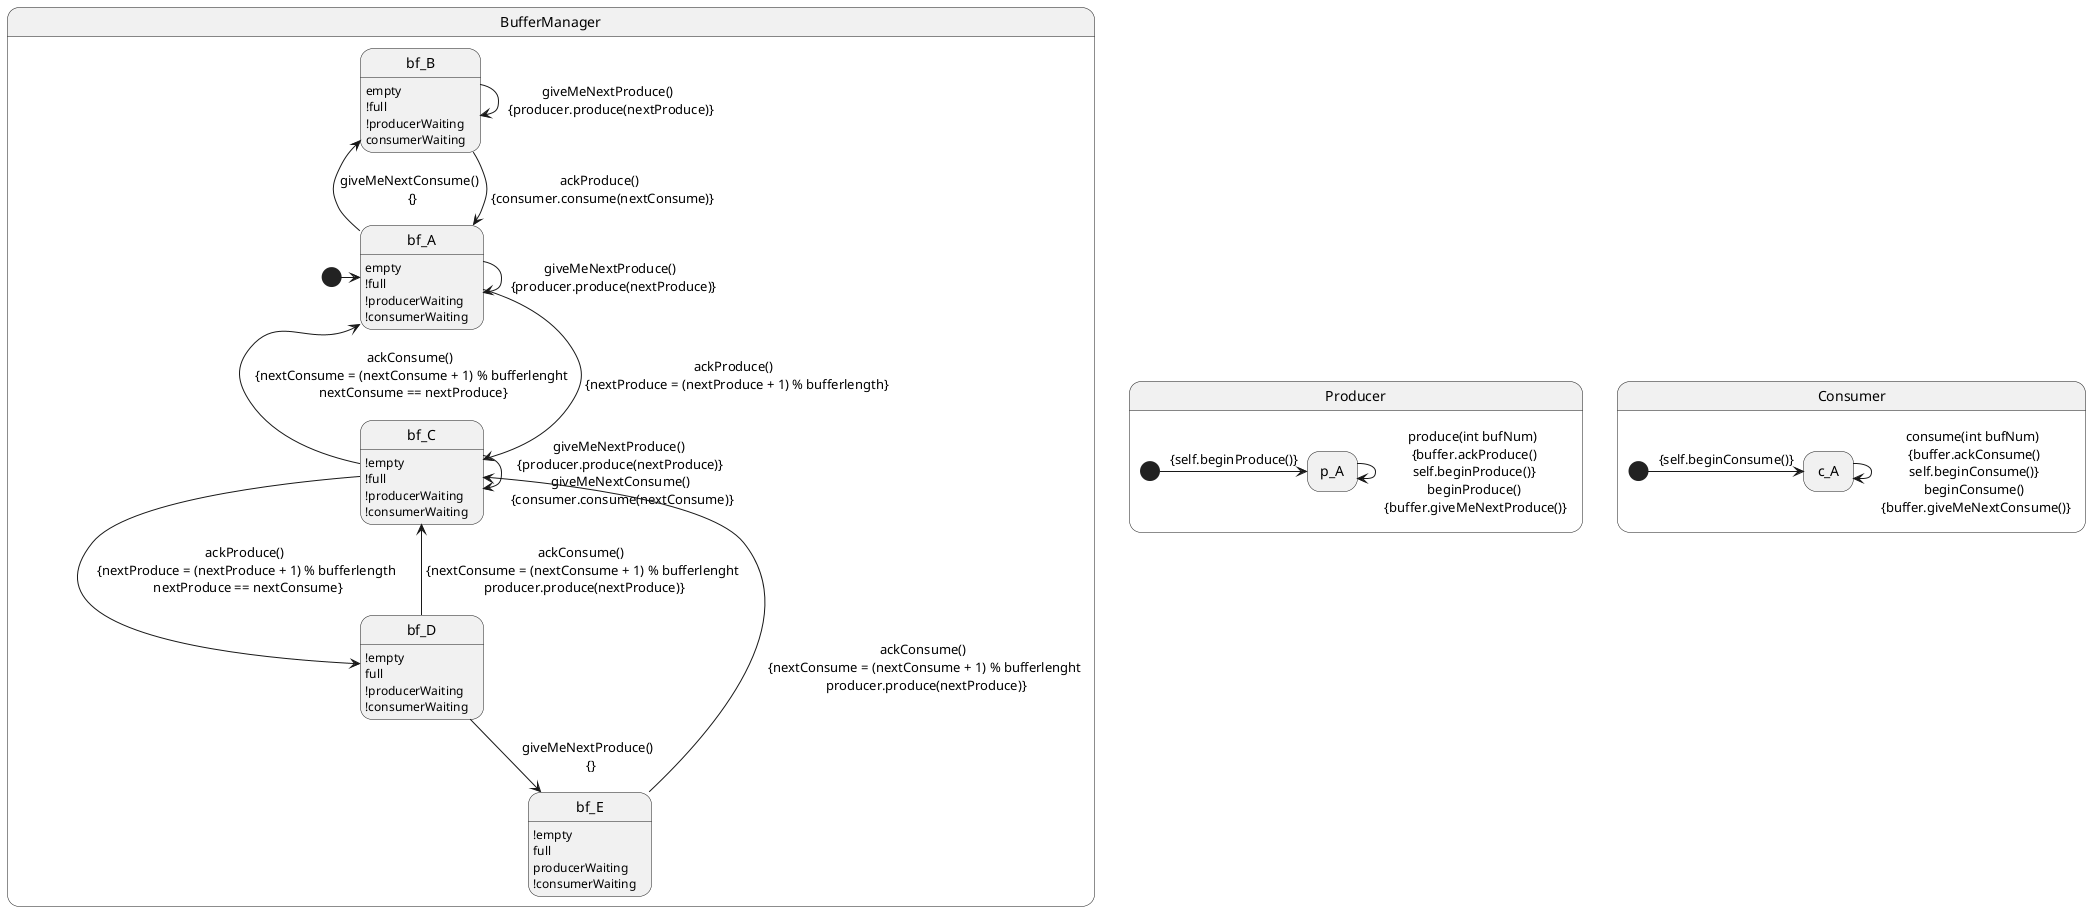 @startuml

hide empty description

state BufferManager {
    state bf_A : empty
    state bf_A : !full
    state bf_A : !producerWaiting
    state bf_A : !consumerWaiting

    state bf_B : empty
    state bf_B : !full
    state bf_B : !producerWaiting
    state bf_B : consumerWaiting

    state bf_C : !empty
    state bf_C : !full
    state bf_C : !producerWaiting
    state bf_C : !consumerWaiting

    state bf_D : !empty
    state bf_D : full
    state bf_D : !producerWaiting
    state bf_D : !consumerWaiting

    state bf_E : !empty
    state bf_E : full
    state bf_E : producerWaiting
    state bf_E : !consumerWaiting

    
    [*] -> bf_A

    bf_A -> bf_A : giveMeNextProduce() \n {producer.produce(nextProduce)}

    bf_A -up-> bf_B : giveMeNextConsume() \n {}
    bf_B -down-> bf_A : ackProduce() \n {consumer.consume(nextConsume)}
   
    bf_B -> bf_B : giveMeNextProduce() \n {producer.produce(nextProduce)}

    bf_A --> bf_C : ackProduce() \n {nextProduce = (nextProduce + 1) % bufferlength}
    bf_C -left-> bf_A : ackConsume() \n {nextConsume = (nextConsume + 1) % bufferlenght \n nextConsume == nextProduce}

    bf_C -> bf_C : giveMeNextProduce() \n {producer.produce(nextProduce)} \n giveMeNextConsume() \n {consumer.consume(nextConsume)}

    bf_C --> bf_D : ackProduce() \n {nextProduce = (nextProduce + 1) % bufferlength \n nextProduce == nextConsume}
    bf_D --> bf_C : ackConsume() \n {nextConsume = (nextConsume + 1) % bufferlenght \n producer.produce(nextProduce)}

    bf_D --> bf_E : giveMeNextProduce() \n {}
    bf_E --> bf_C : ackConsume() \n {nextConsume = (nextConsume + 1) % bufferlenght \n producer.produce(nextProduce)}
}

state Producer{

    state p_A

    [*] -> p_A : {self.beginProduce()}
    p_A -> p_A : produce(int bufNum) \n {buffer.ackProduce() \n self.beginProduce()} \n beginProduce() \n {buffer.giveMeNextProduce()}
}

state Consumer{
    state c_A

    [*] -> c_A : {self.beginConsume()}
    c_A -> c_A : consume(int bufNum) \n {buffer.ackConsume() \n self.beginConsume()} \n beginConsume() \n {buffer.giveMeNextConsume()}
}

@enduml